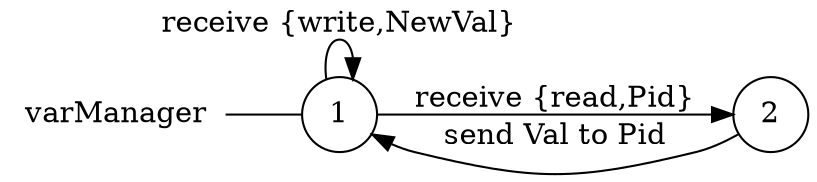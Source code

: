 digraph varManager {
	rankdir="LR";
	n_0 [label="varManager", shape="plaintext"];
	n_1 [id="1", shape=circle, label="1"];
	n_0 -> n_1 [arrowhead=none];
	n_2 [id="2", shape=circle, label="2"];

	n_2 -> n_1 [id="[$e|10]", label="send Val to Pid"];
	n_1 -> n_1 [id="[$e|9]", label="receive {write,NewVal}"];
	n_1 -> n_2 [id="[$e|2]", label="receive {read,Pid}"];
}
